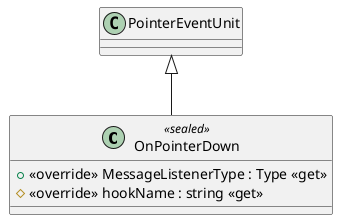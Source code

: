 @startuml
class OnPointerDown <<sealed>> {
    + <<override>> MessageListenerType : Type <<get>>
    # <<override>> hookName : string <<get>>
}
PointerEventUnit <|-- OnPointerDown
@enduml
